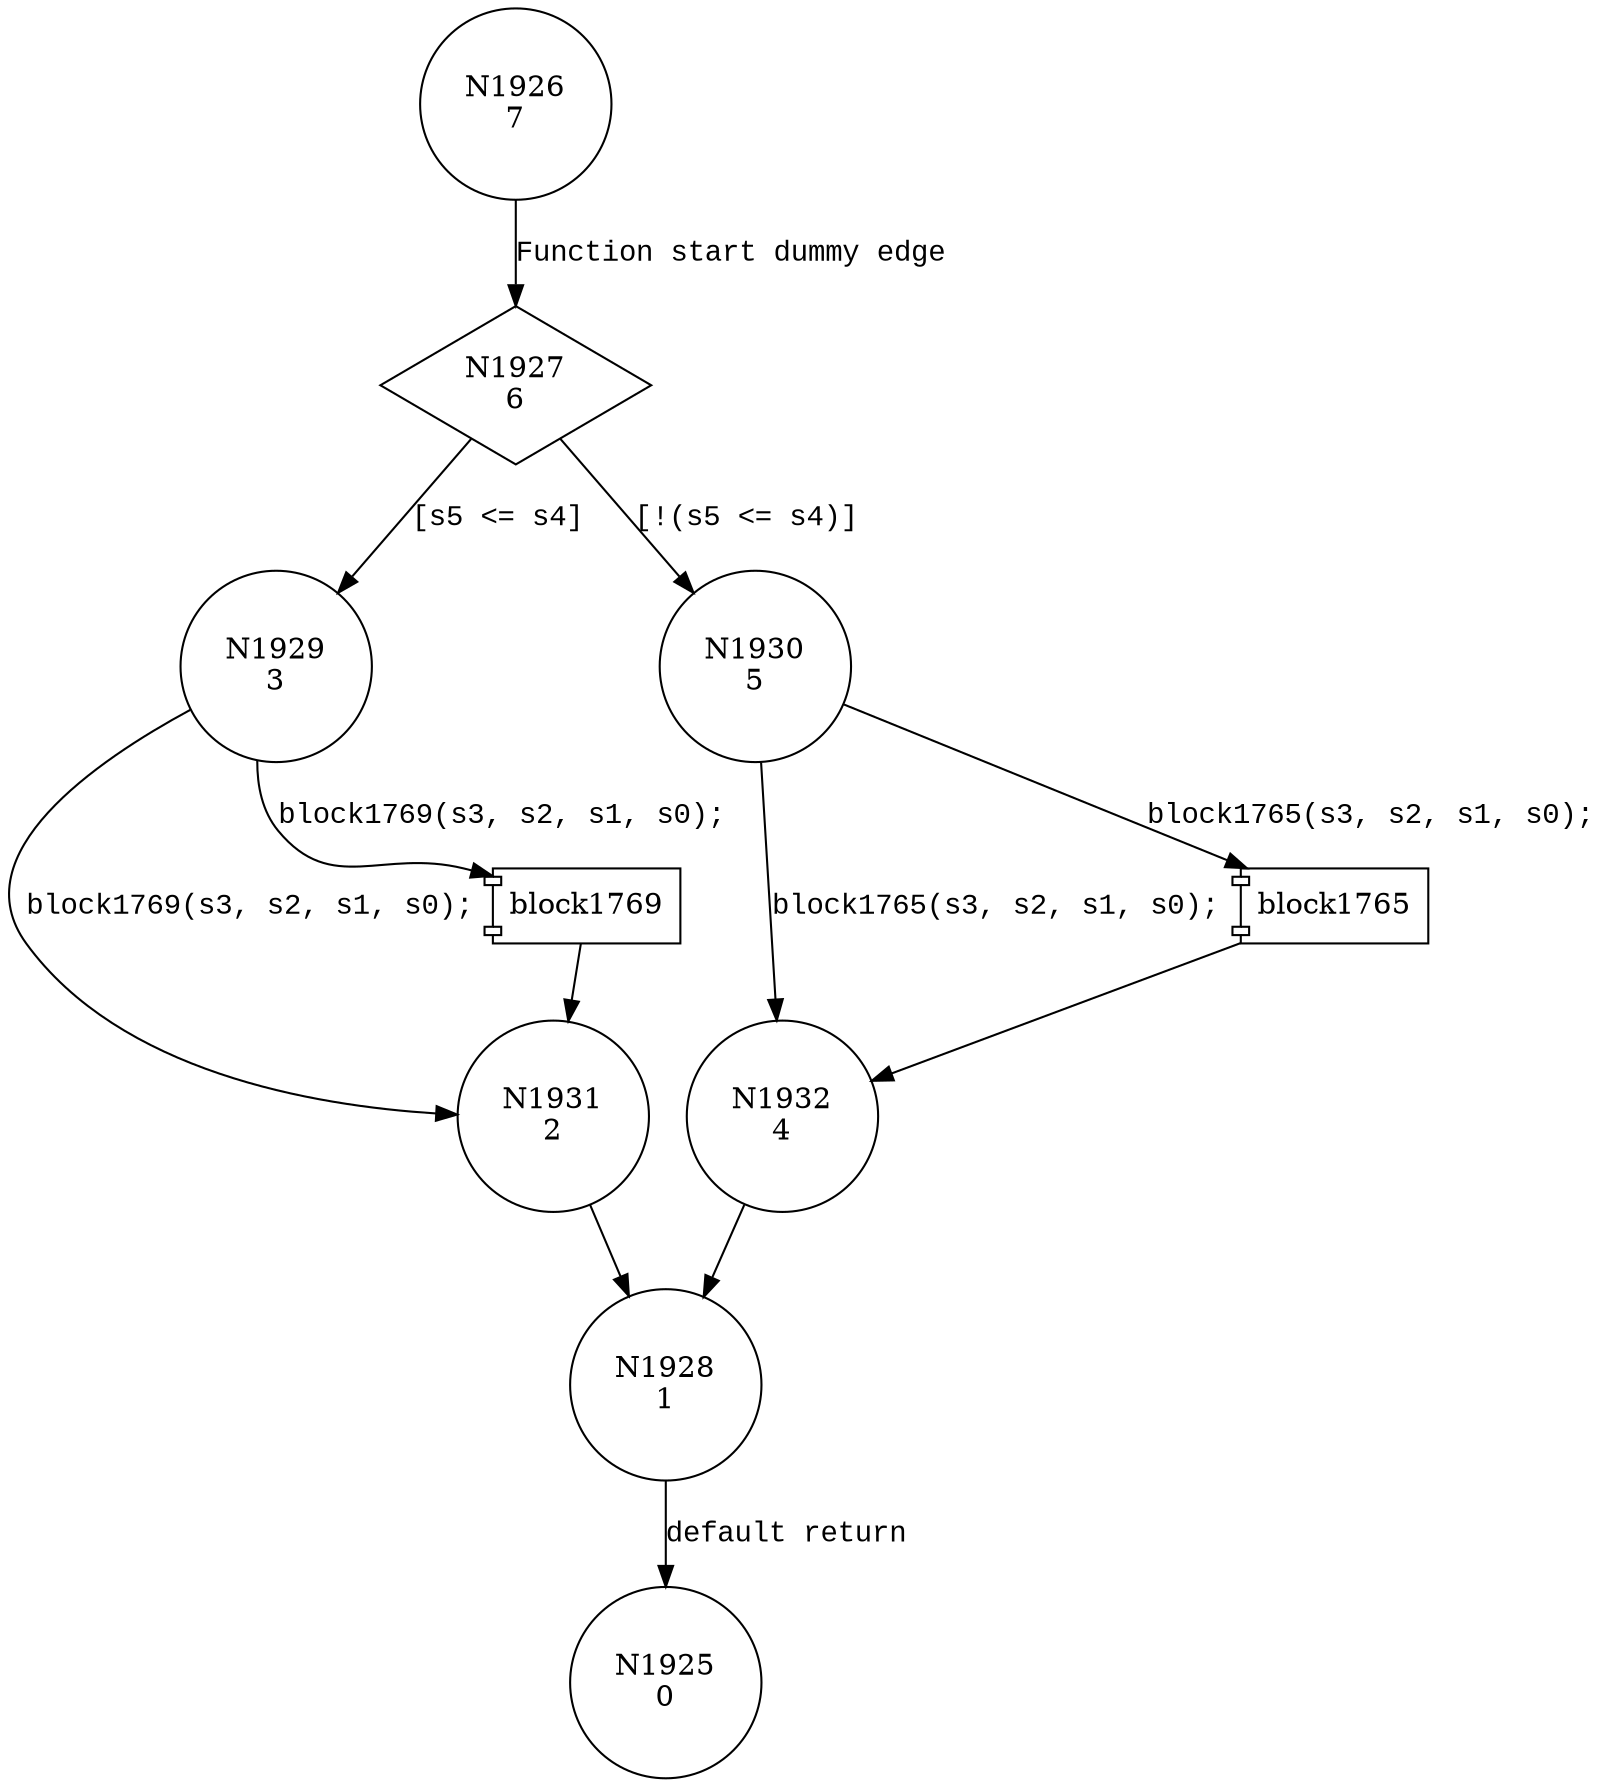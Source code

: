 digraph jump1751 {
1927 [shape="diamond" label="N1927\n6"]
1929 [shape="circle" label="N1929\n3"]
1930 [shape="circle" label="N1930\n5"]
1932 [shape="circle" label="N1932\n4"]
1928 [shape="circle" label="N1928\n1"]
1925 [shape="circle" label="N1925\n0"]
1931 [shape="circle" label="N1931\n2"]
1926 [shape="circle" label="N1926\n7"]
1927 -> 1929 [label="[s5 <= s4]" fontname="Courier New"]
1927 -> 1930 [label="[!(s5 <= s4)]" fontname="Courier New"]
100163 [shape="component" label="block1765"]
1930 -> 100163 [label="block1765(s3, s2, s1, s0);" fontname="Courier New"]
100163 -> 1932 [label="" fontname="Courier New"]
1930 -> 1932 [label="block1765(s3, s2, s1, s0);" fontname="Courier New"]
1932 -> 1928 [label="" fontname="Courier New"]
1928 -> 1925 [label="default return" fontname="Courier New"]
100164 [shape="component" label="block1769"]
1929 -> 100164 [label="block1769(s3, s2, s1, s0);" fontname="Courier New"]
100164 -> 1931 [label="" fontname="Courier New"]
1929 -> 1931 [label="block1769(s3, s2, s1, s0);" fontname="Courier New"]
1931 -> 1928 [label="" fontname="Courier New"]
1926 -> 1927 [label="Function start dummy edge" fontname="Courier New"]
}